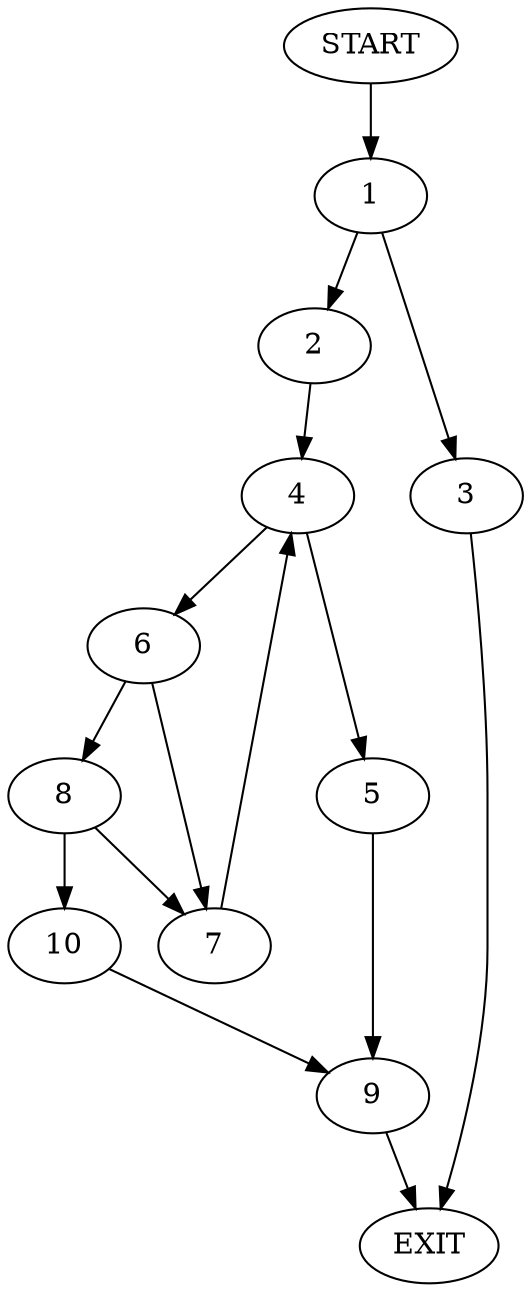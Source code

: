 digraph {
0 [label="START"]
11 [label="EXIT"]
0 -> 1
1 -> 2
1 -> 3
2 -> 4
3 -> 11
4 -> 5
4 -> 6
6 -> 7
6 -> 8
5 -> 9
9 -> 11
8 -> 7
8 -> 10
7 -> 4
10 -> 9
}
